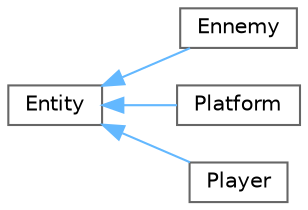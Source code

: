 digraph "Graphical Class Hierarchy"
{
 // LATEX_PDF_SIZE
  bgcolor="transparent";
  edge [fontname=Helvetica,fontsize=10,labelfontname=Helvetica,labelfontsize=10];
  node [fontname=Helvetica,fontsize=10,shape=box,height=0.2,width=0.4];
  rankdir="LR";
  Node0 [id="Node000000",label="Entity",height=0.2,width=0.4,color="grey40", fillcolor="white", style="filled",URL="$classEntity.html",tooltip=" "];
  Node0 -> Node1 [id="edge1_Node000000_Node000001",dir="back",color="steelblue1",style="solid",tooltip=" "];
  Node1 [id="Node000001",label="Ennemy",height=0.2,width=0.4,color="grey40", fillcolor="white", style="filled",URL="$classEnnemy.html",tooltip="Represents an enemy in the game."];
  Node0 -> Node2 [id="edge2_Node000000_Node000002",dir="back",color="steelblue1",style="solid",tooltip=" "];
  Node2 [id="Node000002",label="Platform",height=0.2,width=0.4,color="grey40", fillcolor="white", style="filled",URL="$classPlatform.html",tooltip="A class representing a static platform that the player or enemies can stand on. Inherits from Entity ..."];
  Node0 -> Node3 [id="edge3_Node000000_Node000003",dir="back",color="steelblue1",style="solid",tooltip=" "];
  Node3 [id="Node000003",label="Player",height=0.2,width=0.4,color="grey40", fillcolor="white", style="filled",URL="$classPlayer.html",tooltip="A class representing the main player character. Inherits from Entity and handles movement,..."];
}
